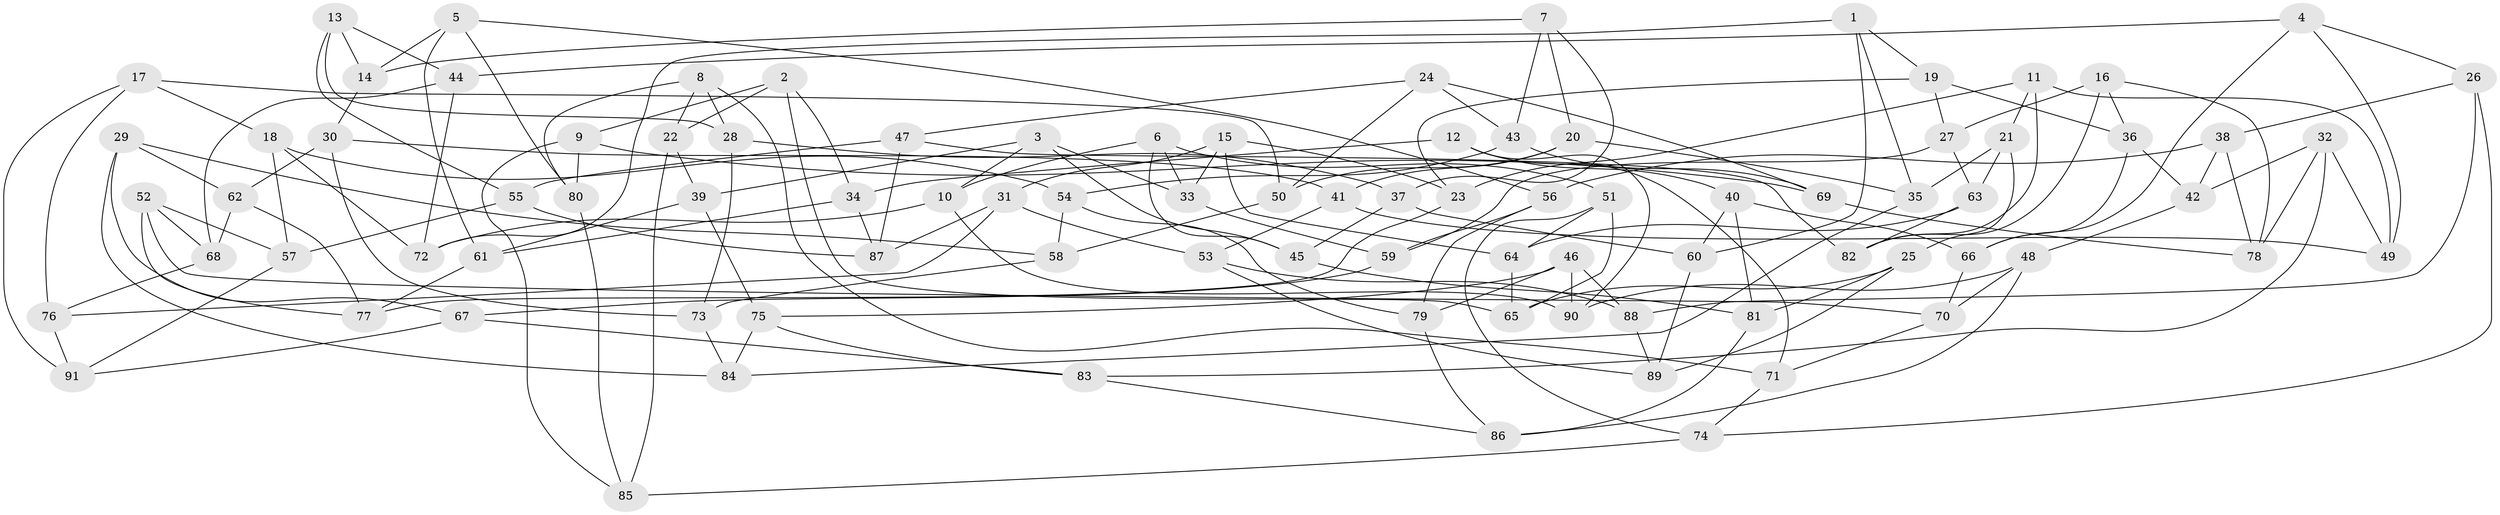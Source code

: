 // coarse degree distribution, {6: 0.5925925925925926, 4: 0.25925925925925924, 5: 0.09259259259259259, 3: 0.05555555555555555}
// Generated by graph-tools (version 1.1) at 2025/52/02/27/25 19:52:34]
// undirected, 91 vertices, 182 edges
graph export_dot {
graph [start="1"]
  node [color=gray90,style=filled];
  1;
  2;
  3;
  4;
  5;
  6;
  7;
  8;
  9;
  10;
  11;
  12;
  13;
  14;
  15;
  16;
  17;
  18;
  19;
  20;
  21;
  22;
  23;
  24;
  25;
  26;
  27;
  28;
  29;
  30;
  31;
  32;
  33;
  34;
  35;
  36;
  37;
  38;
  39;
  40;
  41;
  42;
  43;
  44;
  45;
  46;
  47;
  48;
  49;
  50;
  51;
  52;
  53;
  54;
  55;
  56;
  57;
  58;
  59;
  60;
  61;
  62;
  63;
  64;
  65;
  66;
  67;
  68;
  69;
  70;
  71;
  72;
  73;
  74;
  75;
  76;
  77;
  78;
  79;
  80;
  81;
  82;
  83;
  84;
  85;
  86;
  87;
  88;
  89;
  90;
  91;
  1 -- 60;
  1 -- 19;
  1 -- 72;
  1 -- 35;
  2 -- 22;
  2 -- 65;
  2 -- 34;
  2 -- 9;
  3 -- 39;
  3 -- 45;
  3 -- 33;
  3 -- 10;
  4 -- 26;
  4 -- 44;
  4 -- 66;
  4 -- 49;
  5 -- 61;
  5 -- 80;
  5 -- 56;
  5 -- 14;
  6 -- 33;
  6 -- 51;
  6 -- 45;
  6 -- 10;
  7 -- 14;
  7 -- 43;
  7 -- 37;
  7 -- 20;
  8 -- 71;
  8 -- 28;
  8 -- 22;
  8 -- 80;
  9 -- 85;
  9 -- 80;
  9 -- 69;
  10 -- 90;
  10 -- 72;
  11 -- 21;
  11 -- 23;
  11 -- 82;
  11 -- 49;
  12 -- 71;
  12 -- 90;
  12 -- 40;
  12 -- 34;
  13 -- 55;
  13 -- 44;
  13 -- 14;
  13 -- 28;
  14 -- 30;
  15 -- 31;
  15 -- 33;
  15 -- 23;
  15 -- 64;
  16 -- 78;
  16 -- 27;
  16 -- 36;
  16 -- 82;
  17 -- 76;
  17 -- 91;
  17 -- 50;
  17 -- 18;
  18 -- 72;
  18 -- 54;
  18 -- 57;
  19 -- 36;
  19 -- 23;
  19 -- 27;
  20 -- 41;
  20 -- 35;
  20 -- 50;
  21 -- 35;
  21 -- 25;
  21 -- 63;
  22 -- 39;
  22 -- 85;
  23 -- 77;
  24 -- 47;
  24 -- 50;
  24 -- 69;
  24 -- 43;
  25 -- 65;
  25 -- 81;
  25 -- 89;
  26 -- 38;
  26 -- 88;
  26 -- 74;
  27 -- 59;
  27 -- 63;
  28 -- 73;
  28 -- 37;
  29 -- 84;
  29 -- 58;
  29 -- 62;
  29 -- 67;
  30 -- 62;
  30 -- 73;
  30 -- 41;
  31 -- 76;
  31 -- 53;
  31 -- 87;
  32 -- 42;
  32 -- 78;
  32 -- 83;
  32 -- 49;
  33 -- 59;
  34 -- 87;
  34 -- 61;
  35 -- 84;
  36 -- 42;
  36 -- 66;
  37 -- 60;
  37 -- 45;
  38 -- 42;
  38 -- 56;
  38 -- 78;
  39 -- 75;
  39 -- 61;
  40 -- 81;
  40 -- 66;
  40 -- 60;
  41 -- 53;
  41 -- 49;
  42 -- 48;
  43 -- 69;
  43 -- 54;
  44 -- 68;
  44 -- 72;
  45 -- 81;
  46 -- 88;
  46 -- 79;
  46 -- 90;
  46 -- 75;
  47 -- 82;
  47 -- 55;
  47 -- 87;
  48 -- 70;
  48 -- 90;
  48 -- 86;
  50 -- 58;
  51 -- 64;
  51 -- 74;
  51 -- 65;
  52 -- 68;
  52 -- 77;
  52 -- 70;
  52 -- 57;
  53 -- 88;
  53 -- 89;
  54 -- 58;
  54 -- 79;
  55 -- 87;
  55 -- 57;
  56 -- 79;
  56 -- 59;
  57 -- 91;
  58 -- 73;
  59 -- 67;
  60 -- 89;
  61 -- 77;
  62 -- 68;
  62 -- 77;
  63 -- 64;
  63 -- 82;
  64 -- 65;
  66 -- 70;
  67 -- 83;
  67 -- 91;
  68 -- 76;
  69 -- 78;
  70 -- 71;
  71 -- 74;
  73 -- 84;
  74 -- 85;
  75 -- 84;
  75 -- 83;
  76 -- 91;
  79 -- 86;
  80 -- 85;
  81 -- 86;
  83 -- 86;
  88 -- 89;
}
